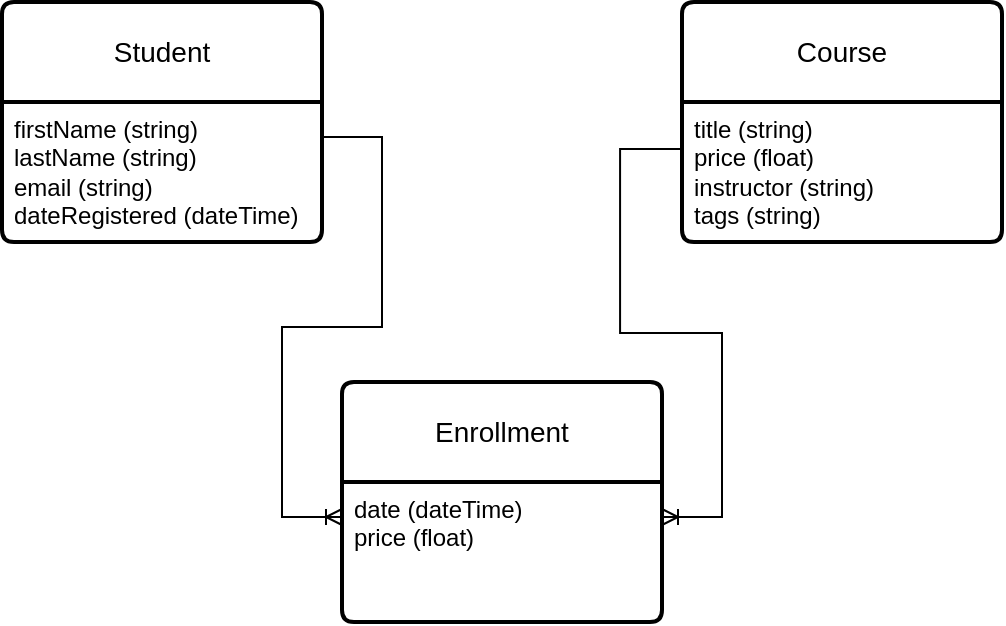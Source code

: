 <mxfile version="24.3.1" type="github">
  <diagram id="R2lEEEUBdFMjLlhIrx00" name="Page-1">
    <mxGraphModel dx="758" dy="422" grid="1" gridSize="10" guides="1" tooltips="1" connect="1" arrows="1" fold="1" page="1" pageScale="1" pageWidth="850" pageHeight="1100" math="0" shadow="0" extFonts="Permanent Marker^https://fonts.googleapis.com/css?family=Permanent+Marker">
      <root>
        <mxCell id="0" />
        <mxCell id="1" parent="0" />
        <mxCell id="QWsO_3M808sW-OEGZx0Z-1" value="Student" style="swimlane;childLayout=stackLayout;horizontal=1;startSize=50;horizontalStack=0;rounded=1;fontSize=14;fontStyle=0;strokeWidth=2;resizeParent=0;resizeLast=1;shadow=0;dashed=0;align=center;arcSize=4;whiteSpace=wrap;html=1;" vertex="1" parent="1">
          <mxGeometry x="90" y="130" width="160" height="120" as="geometry" />
        </mxCell>
        <mxCell id="QWsO_3M808sW-OEGZx0Z-2" value="firstName (string)&lt;div&gt;lastName (string)&lt;br&gt;&lt;div&gt;email (string)&lt;/div&gt;&lt;div&gt;dateRegistered (dateTime)&lt;/div&gt;&lt;/div&gt;" style="align=left;strokeColor=none;fillColor=none;spacingLeft=4;fontSize=12;verticalAlign=top;resizable=0;rotatable=0;part=1;html=1;" vertex="1" parent="QWsO_3M808sW-OEGZx0Z-1">
          <mxGeometry y="50" width="160" height="70" as="geometry" />
        </mxCell>
        <mxCell id="QWsO_3M808sW-OEGZx0Z-3" value="Course" style="swimlane;childLayout=stackLayout;horizontal=1;startSize=50;horizontalStack=0;rounded=1;fontSize=14;fontStyle=0;strokeWidth=2;resizeParent=0;resizeLast=1;shadow=0;dashed=0;align=center;arcSize=4;whiteSpace=wrap;html=1;" vertex="1" parent="1">
          <mxGeometry x="430" y="130" width="160" height="120" as="geometry" />
        </mxCell>
        <mxCell id="QWsO_3M808sW-OEGZx0Z-4" value="title (string)&lt;div&gt;price (float)&lt;/div&gt;&lt;div&gt;instructor (string)&lt;/div&gt;&lt;div&gt;tags (string)&lt;/div&gt;" style="align=left;strokeColor=none;fillColor=none;spacingLeft=4;fontSize=12;verticalAlign=top;resizable=0;rotatable=0;part=1;html=1;" vertex="1" parent="QWsO_3M808sW-OEGZx0Z-3">
          <mxGeometry y="50" width="160" height="70" as="geometry" />
        </mxCell>
        <mxCell id="QWsO_3M808sW-OEGZx0Z-7" value="Enrollment" style="swimlane;childLayout=stackLayout;horizontal=1;startSize=50;horizontalStack=0;rounded=1;fontSize=14;fontStyle=0;strokeWidth=2;resizeParent=0;resizeLast=1;shadow=0;dashed=0;align=center;arcSize=4;whiteSpace=wrap;html=1;" vertex="1" parent="1">
          <mxGeometry x="260" y="320" width="160" height="120" as="geometry" />
        </mxCell>
        <mxCell id="QWsO_3M808sW-OEGZx0Z-8" value="date (dateTime)&lt;div&gt;price (float)&lt;/div&gt;" style="align=left;strokeColor=none;fillColor=none;spacingLeft=4;fontSize=12;verticalAlign=top;resizable=0;rotatable=0;part=1;html=1;" vertex="1" parent="QWsO_3M808sW-OEGZx0Z-7">
          <mxGeometry y="50" width="160" height="70" as="geometry" />
        </mxCell>
        <mxCell id="QWsO_3M808sW-OEGZx0Z-10" value="" style="edgeStyle=entityRelationEdgeStyle;fontSize=12;html=1;endArrow=ERoneToMany;rounded=0;entryX=0;entryY=0.25;entryDx=0;entryDy=0;exitX=1;exitY=0.25;exitDx=0;exitDy=0;" edge="1" parent="1" source="QWsO_3M808sW-OEGZx0Z-2" target="QWsO_3M808sW-OEGZx0Z-8">
          <mxGeometry width="100" height="100" relative="1" as="geometry">
            <mxPoint x="130" y="420" as="sourcePoint" />
            <mxPoint x="230" y="320" as="targetPoint" />
            <Array as="points">
              <mxPoint x="90" y="380" />
            </Array>
          </mxGeometry>
        </mxCell>
        <mxCell id="QWsO_3M808sW-OEGZx0Z-11" value="" style="edgeStyle=entityRelationEdgeStyle;fontSize=12;html=1;endArrow=ERoneToMany;rounded=0;entryX=1;entryY=0.25;entryDx=0;entryDy=0;exitX=-0.006;exitY=0.336;exitDx=0;exitDy=0;exitPerimeter=0;" edge="1" parent="1" source="QWsO_3M808sW-OEGZx0Z-4" target="QWsO_3M808sW-OEGZx0Z-8">
          <mxGeometry width="100" height="100" relative="1" as="geometry">
            <mxPoint x="470" y="440" as="sourcePoint" />
            <mxPoint x="570" y="340" as="targetPoint" />
          </mxGeometry>
        </mxCell>
      </root>
    </mxGraphModel>
  </diagram>
</mxfile>
